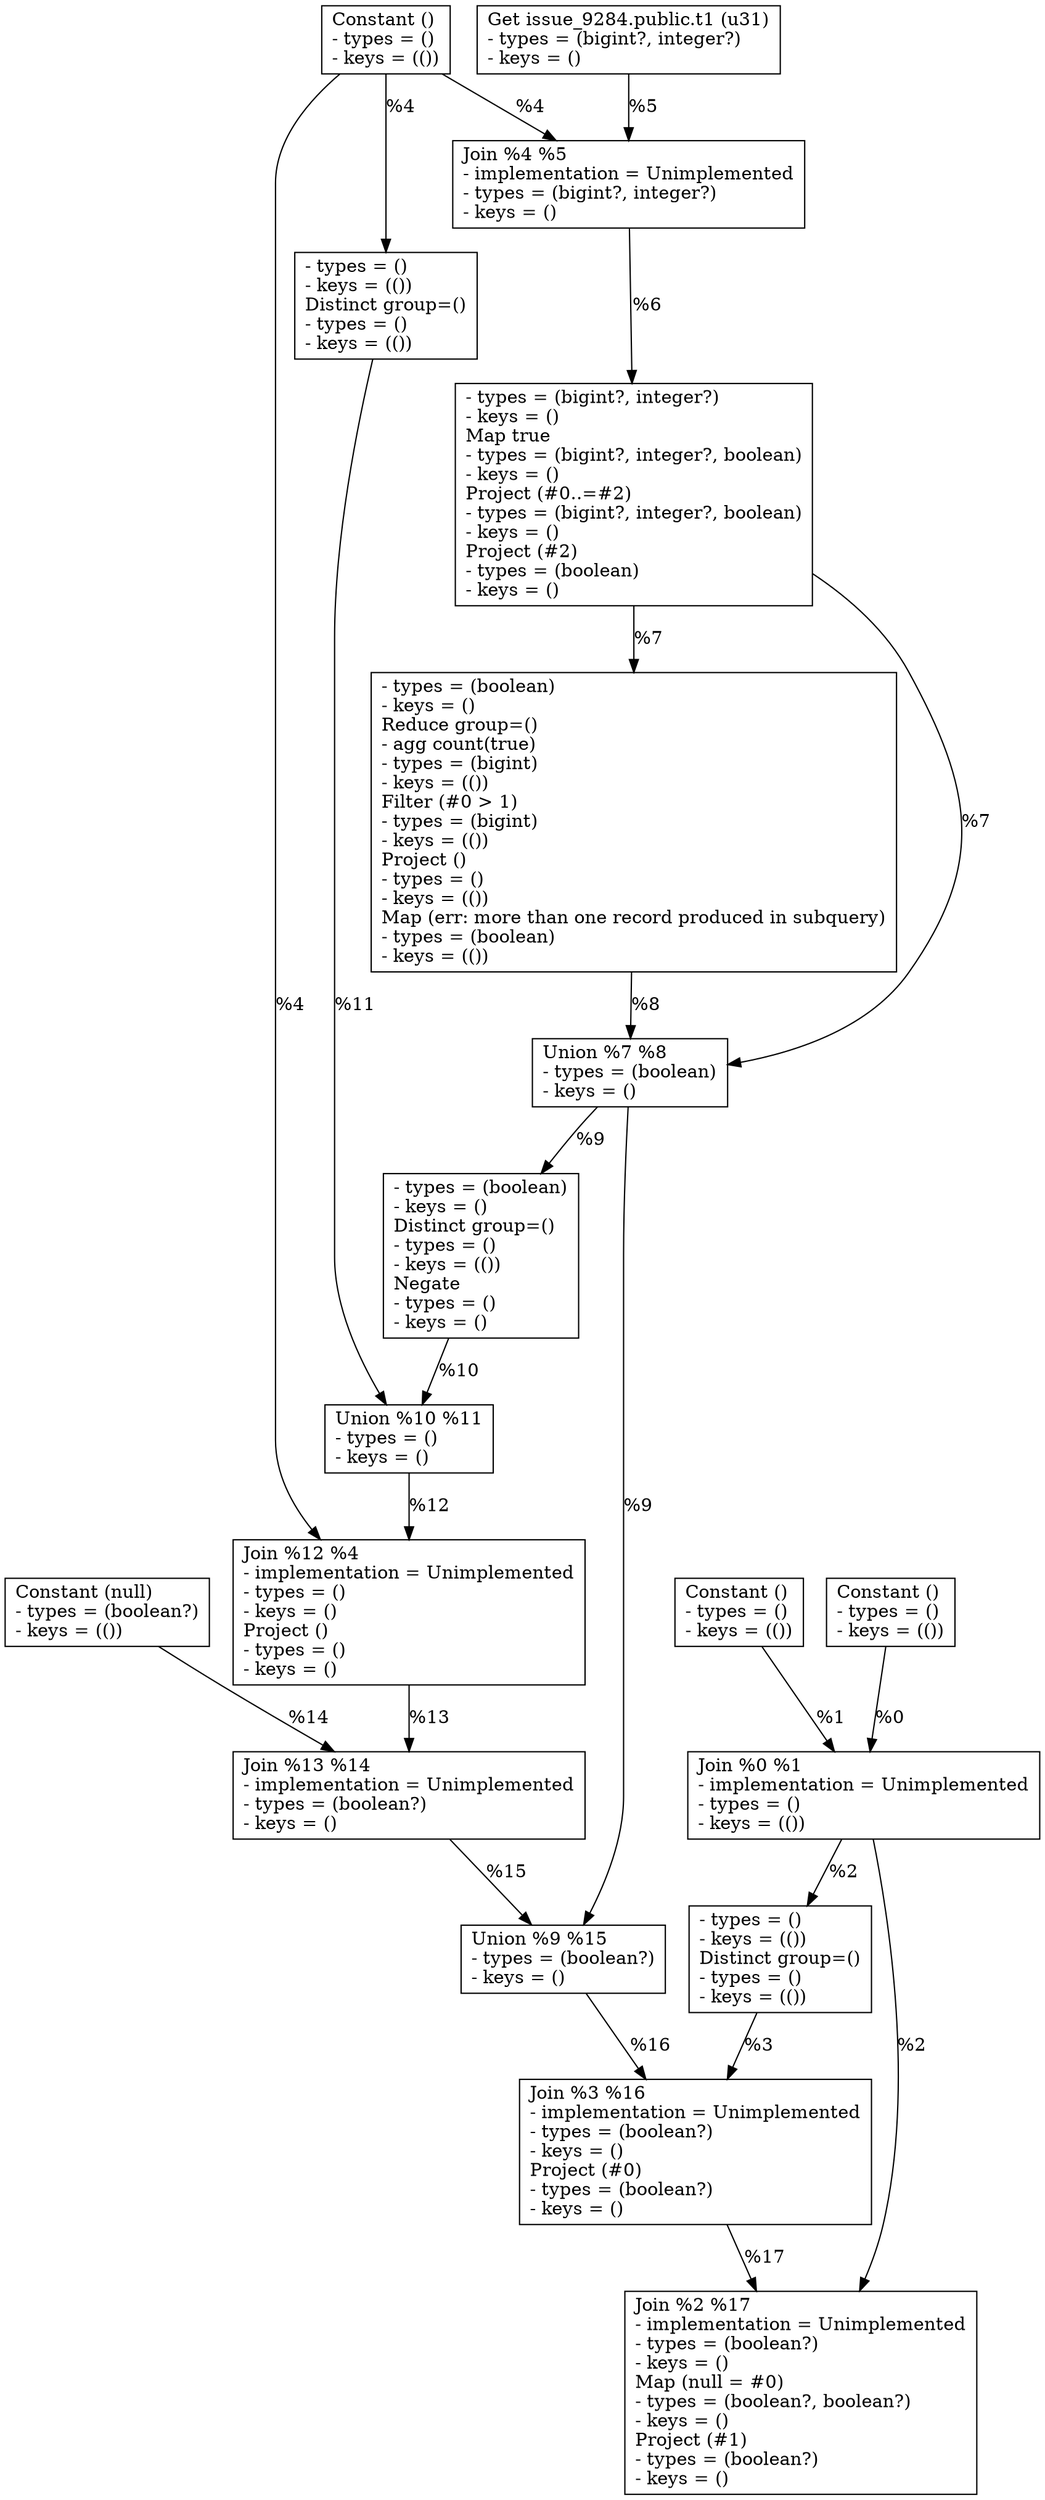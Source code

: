 digraph G {
    node0 [shape = record, label="Constant ()\l- types = ()\l- keys = (())\l"]
    node1 [shape = record, label="Constant ()\l- types = ()\l- keys = (())\l"]
    node2 [shape = record, label="Join %0 %1\l- implementation = Unimplemented\l- types = ()\l- keys = (())\l"]
    node3 [shape = record, label="- types = ()\l- keys = (())\lDistinct group=()\l- types = ()\l- keys = (())\l"]
    node4 [shape = record, label="Constant ()\l- types = ()\l- keys = (())\l"]
    node5 [shape = record, label="Get issue_9284.public.t1 (u31)\l- types = (bigint?, integer?)\l- keys = ()\l"]
    node6 [shape = record, label="Join %4 %5\l- implementation = Unimplemented\l- types = (bigint?, integer?)\l- keys = ()\l"]
    node7 [shape = record, label="- types = (bigint?, integer?)\l- keys = ()\lMap true\l- types = (bigint?, integer?, boolean)\l- keys = ()\lProject (#0..=#2)\l- types = (bigint?, integer?, boolean)\l- keys = ()\lProject (#2)\l- types = (boolean)\l- keys = ()\l"]
    node8 [shape = record, label="- types = (boolean)\l- keys = ()\lReduce group=()\l- agg count(true)\l- types = (bigint)\l- keys = (())\lFilter (#0 \> 1)\l- types = (bigint)\l- keys = (())\lProject ()\l- types = ()\l- keys = (())\lMap (err: more than one record produced in subquery)\l- types = (boolean)\l- keys = (())\l"]
    node9 [shape = record, label="Union %7 %8\l- types = (boolean)\l- keys = ()\l"]
    node10 [shape = record, label="- types = (boolean)\l- keys = ()\lDistinct group=()\l- types = ()\l- keys = (())\lNegate\l- types = ()\l- keys = ()\l"]
    node11 [shape = record, label="- types = ()\l- keys = (())\lDistinct group=()\l- types = ()\l- keys = (())\l"]
    node12 [shape = record, label="Union %10 %11\l- types = ()\l- keys = ()\l"]
    node13 [shape = record, label="Join %12 %4\l- implementation = Unimplemented\l- types = ()\l- keys = ()\lProject ()\l- types = ()\l- keys = ()\l"]
    node14 [shape = record, label="Constant (null)\l- types = (boolean?)\l- keys = (())\l"]
    node15 [shape = record, label="Join %13 %14\l- implementation = Unimplemented\l- types = (boolean?)\l- keys = ()\l"]
    node16 [shape = record, label="Union %9 %15\l- types = (boolean?)\l- keys = ()\l"]
    node17 [shape = record, label="Join %3 %16\l- implementation = Unimplemented\l- types = (boolean?)\l- keys = ()\lProject (#0)\l- types = (boolean?)\l- keys = ()\l"]
    node18 [shape = record, label="Join %2 %17\l- implementation = Unimplemented\l- types = (boolean?)\l- keys = ()\lMap (null = #0)\l- types = (boolean?, boolean?)\l- keys = ()\lProject (#1)\l- types = (boolean?)\l- keys = ()\l"]
    node12 -> node13 [label = "%12\l"]
    node7 -> node8 [label = "%7\l"]
    node0 -> node2 [label = "%0\l"]
    node15 -> node16 [label = "%15\l"]
    node9 -> node10 [label = "%9\l"]
    node8 -> node9 [label = "%8\l"]
    node7 -> node9 [label = "%7\l"]
    node4 -> node6 [label = "%4\l"]
    node16 -> node17 [label = "%16\l"]
    node2 -> node18 [label = "%2\l"]
    node17 -> node18 [label = "%17\l"]
    node11 -> node12 [label = "%11\l"]
    node6 -> node7 [label = "%6\l"]
    node5 -> node6 [label = "%5\l"]
    node2 -> node3 [label = "%2\l"]
    node10 -> node12 [label = "%10\l"]
    node1 -> node2 [label = "%1\l"]
    node3 -> node17 [label = "%3\l"]
    node4 -> node11 [label = "%4\l"]
    node13 -> node15 [label = "%13\l"]
    node9 -> node16 [label = "%9\l"]
    node14 -> node15 [label = "%14\l"]
    node4 -> node13 [label = "%4\l"]
}
